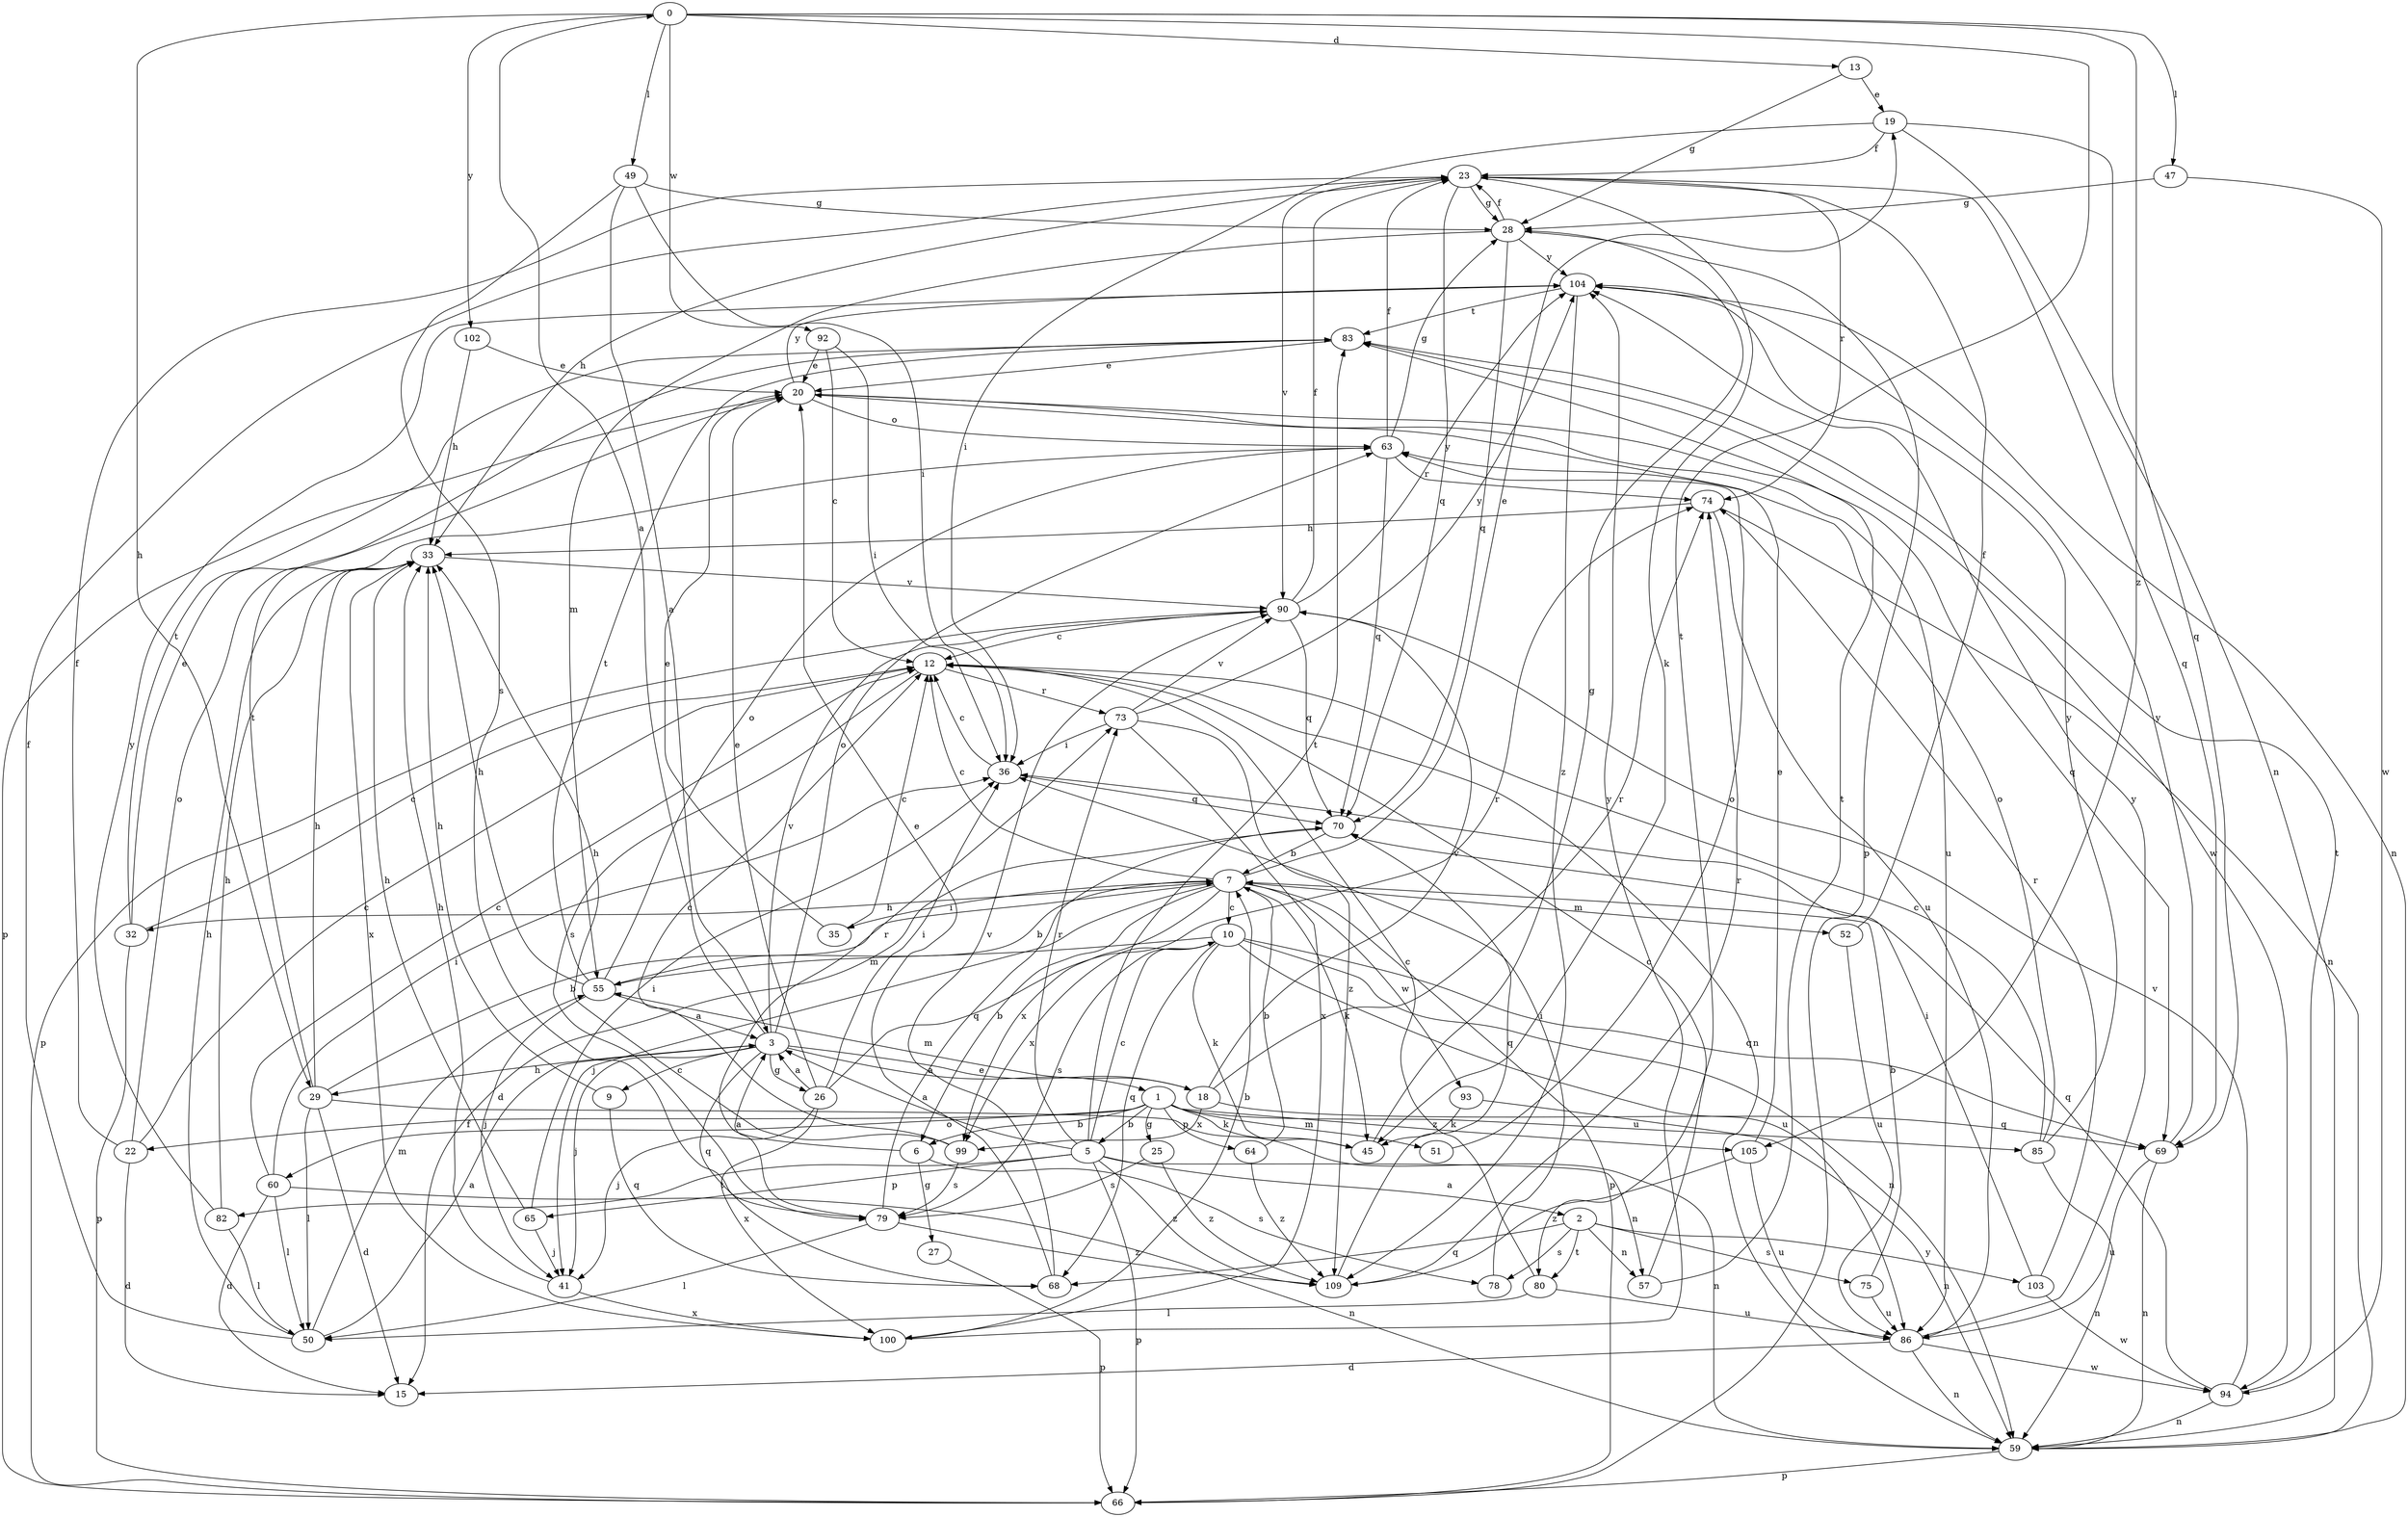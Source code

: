 strict digraph  {
0;
1;
2;
3;
5;
6;
7;
9;
10;
12;
13;
15;
18;
19;
20;
22;
23;
25;
26;
27;
28;
29;
32;
33;
35;
36;
41;
45;
47;
49;
50;
51;
52;
55;
57;
59;
60;
63;
64;
65;
66;
68;
69;
70;
73;
74;
75;
78;
79;
80;
82;
83;
85;
86;
90;
92;
93;
94;
99;
100;
102;
103;
104;
105;
109;
0 -> 13  [label=d];
0 -> 29  [label=h];
0 -> 47  [label=l];
0 -> 49  [label=l];
0 -> 80  [label=t];
0 -> 92  [label=w];
0 -> 102  [label=y];
0 -> 105  [label=z];
1 -> 5  [label=b];
1 -> 6  [label=b];
1 -> 22  [label=f];
1 -> 25  [label=g];
1 -> 45  [label=k];
1 -> 51  [label=m];
1 -> 60  [label=o];
1 -> 64  [label=p];
1 -> 85  [label=u];
1 -> 105  [label=z];
2 -> 57  [label=n];
2 -> 68  [label=q];
2 -> 75  [label=s];
2 -> 78  [label=s];
2 -> 80  [label=t];
2 -> 103  [label=y];
3 -> 0  [label=a];
3 -> 1  [label=a];
3 -> 9  [label=c];
3 -> 18  [label=e];
3 -> 26  [label=g];
3 -> 29  [label=h];
3 -> 41  [label=j];
3 -> 63  [label=o];
3 -> 68  [label=q];
3 -> 90  [label=v];
5 -> 2  [label=a];
5 -> 3  [label=a];
5 -> 10  [label=c];
5 -> 57  [label=n];
5 -> 65  [label=p];
5 -> 66  [label=p];
5 -> 73  [label=r];
5 -> 82  [label=t];
5 -> 83  [label=t];
5 -> 109  [label=z];
6 -> 27  [label=g];
6 -> 73  [label=r];
6 -> 78  [label=s];
7 -> 6  [label=b];
7 -> 10  [label=c];
7 -> 12  [label=c];
7 -> 19  [label=e];
7 -> 32  [label=h];
7 -> 35  [label=i];
7 -> 41  [label=j];
7 -> 45  [label=k];
7 -> 52  [label=m];
7 -> 66  [label=p];
7 -> 93  [label=w];
7 -> 99  [label=x];
9 -> 33  [label=h];
9 -> 68  [label=q];
10 -> 45  [label=k];
10 -> 55  [label=m];
10 -> 59  [label=n];
10 -> 68  [label=q];
10 -> 69  [label=q];
10 -> 79  [label=s];
10 -> 86  [label=u];
10 -> 99  [label=x];
12 -> 59  [label=n];
12 -> 73  [label=r];
12 -> 79  [label=s];
13 -> 19  [label=e];
13 -> 28  [label=g];
18 -> 55  [label=m];
18 -> 69  [label=q];
18 -> 74  [label=r];
18 -> 90  [label=v];
18 -> 99  [label=x];
19 -> 23  [label=f];
19 -> 36  [label=i];
19 -> 59  [label=n];
19 -> 69  [label=q];
20 -> 63  [label=o];
20 -> 66  [label=p];
20 -> 69  [label=q];
20 -> 86  [label=u];
20 -> 104  [label=y];
22 -> 12  [label=c];
22 -> 15  [label=d];
22 -> 23  [label=f];
22 -> 63  [label=o];
23 -> 28  [label=g];
23 -> 33  [label=h];
23 -> 45  [label=k];
23 -> 69  [label=q];
23 -> 70  [label=q];
23 -> 74  [label=r];
23 -> 90  [label=v];
25 -> 79  [label=s];
25 -> 109  [label=z];
26 -> 3  [label=a];
26 -> 20  [label=e];
26 -> 36  [label=i];
26 -> 41  [label=j];
26 -> 74  [label=r];
26 -> 100  [label=x];
27 -> 66  [label=p];
28 -> 23  [label=f];
28 -> 55  [label=m];
28 -> 66  [label=p];
28 -> 70  [label=q];
28 -> 104  [label=y];
29 -> 7  [label=b];
29 -> 15  [label=d];
29 -> 33  [label=h];
29 -> 50  [label=l];
29 -> 59  [label=n];
29 -> 83  [label=t];
32 -> 12  [label=c];
32 -> 20  [label=e];
32 -> 66  [label=p];
32 -> 83  [label=t];
33 -> 90  [label=v];
33 -> 100  [label=x];
35 -> 12  [label=c];
35 -> 20  [label=e];
36 -> 12  [label=c];
36 -> 70  [label=q];
41 -> 33  [label=h];
41 -> 100  [label=x];
45 -> 28  [label=g];
47 -> 28  [label=g];
47 -> 94  [label=w];
49 -> 3  [label=a];
49 -> 28  [label=g];
49 -> 36  [label=i];
49 -> 79  [label=s];
50 -> 3  [label=a];
50 -> 23  [label=f];
50 -> 33  [label=h];
50 -> 55  [label=m];
51 -> 63  [label=o];
52 -> 23  [label=f];
52 -> 86  [label=u];
55 -> 3  [label=a];
55 -> 7  [label=b];
55 -> 33  [label=h];
55 -> 41  [label=j];
55 -> 63  [label=o];
55 -> 83  [label=t];
57 -> 12  [label=c];
57 -> 83  [label=t];
59 -> 66  [label=p];
60 -> 12  [label=c];
60 -> 15  [label=d];
60 -> 36  [label=i];
60 -> 50  [label=l];
60 -> 59  [label=n];
63 -> 23  [label=f];
63 -> 28  [label=g];
63 -> 70  [label=q];
63 -> 74  [label=r];
64 -> 7  [label=b];
64 -> 109  [label=z];
65 -> 33  [label=h];
65 -> 36  [label=i];
65 -> 41  [label=j];
68 -> 20  [label=e];
68 -> 90  [label=v];
69 -> 59  [label=n];
69 -> 86  [label=u];
69 -> 104  [label=y];
70 -> 7  [label=b];
70 -> 15  [label=d];
73 -> 36  [label=i];
73 -> 90  [label=v];
73 -> 100  [label=x];
73 -> 104  [label=y];
73 -> 109  [label=z];
74 -> 33  [label=h];
74 -> 59  [label=n];
74 -> 86  [label=u];
75 -> 7  [label=b];
75 -> 86  [label=u];
78 -> 36  [label=i];
79 -> 3  [label=a];
79 -> 50  [label=l];
79 -> 70  [label=q];
79 -> 109  [label=z];
80 -> 12  [label=c];
80 -> 50  [label=l];
80 -> 86  [label=u];
82 -> 33  [label=h];
82 -> 50  [label=l];
82 -> 104  [label=y];
83 -> 20  [label=e];
83 -> 94  [label=w];
85 -> 12  [label=c];
85 -> 59  [label=n];
85 -> 63  [label=o];
85 -> 104  [label=y];
86 -> 15  [label=d];
86 -> 59  [label=n];
86 -> 94  [label=w];
86 -> 104  [label=y];
90 -> 12  [label=c];
90 -> 23  [label=f];
90 -> 66  [label=p];
90 -> 70  [label=q];
90 -> 104  [label=y];
92 -> 12  [label=c];
92 -> 20  [label=e];
92 -> 36  [label=i];
93 -> 45  [label=k];
93 -> 59  [label=n];
94 -> 59  [label=n];
94 -> 70  [label=q];
94 -> 83  [label=t];
94 -> 90  [label=v];
99 -> 12  [label=c];
99 -> 33  [label=h];
99 -> 79  [label=s];
100 -> 7  [label=b];
100 -> 104  [label=y];
102 -> 20  [label=e];
102 -> 33  [label=h];
103 -> 36  [label=i];
103 -> 74  [label=r];
103 -> 94  [label=w];
104 -> 59  [label=n];
104 -> 83  [label=t];
104 -> 109  [label=z];
105 -> 20  [label=e];
105 -> 86  [label=u];
105 -> 109  [label=z];
109 -> 70  [label=q];
109 -> 74  [label=r];
}
